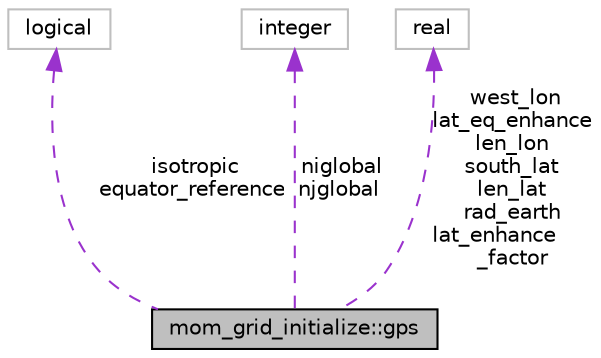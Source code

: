 digraph "mom_grid_initialize::gps"
{
 // INTERACTIVE_SVG=YES
 // LATEX_PDF_SIZE
  edge [fontname="Helvetica",fontsize="10",labelfontname="Helvetica",labelfontsize="10"];
  node [fontname="Helvetica",fontsize="10",shape=record];
  Node1 [label="mom_grid_initialize::gps",height=0.2,width=0.4,color="black", fillcolor="grey75", style="filled", fontcolor="black",tooltip="Global positioning system (aka container for information to describe the grid)"];
  Node2 -> Node1 [dir="back",color="darkorchid3",fontsize="10",style="dashed",label=" isotropic\nequator_reference" ,fontname="Helvetica"];
  Node2 [label="logical",height=0.2,width=0.4,color="grey75", fillcolor="white", style="filled",tooltip=" "];
  Node3 -> Node1 [dir="back",color="darkorchid3",fontsize="10",style="dashed",label=" niglobal\nnjglobal" ,fontname="Helvetica"];
  Node3 [label="integer",height=0.2,width=0.4,color="grey75", fillcolor="white", style="filled",tooltip=" "];
  Node4 -> Node1 [dir="back",color="darkorchid3",fontsize="10",style="dashed",label=" west_lon\nlat_eq_enhance\nlen_lon\nsouth_lat\nlen_lat\nrad_earth\nlat_enhance\l_factor" ,fontname="Helvetica"];
  Node4 [label="real",height=0.2,width=0.4,color="grey75", fillcolor="white", style="filled",tooltip=" "];
}
